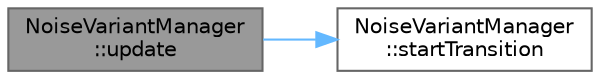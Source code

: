 digraph "NoiseVariantManager::update"
{
 // INTERACTIVE_SVG=YES
 // LATEX_PDF_SIZE
  bgcolor="transparent";
  edge [fontname=Helvetica,fontsize=10,labelfontname=Helvetica,labelfontsize=10];
  node [fontname=Helvetica,fontsize=10,shape=box,height=0.2,width=0.4];
  rankdir="LR";
  Node1 [id="Node000001",label="NoiseVariantManager\l::update",height=0.2,width=0.4,color="gray40", fillcolor="grey60", style="filled", fontcolor="black",tooltip=" "];
  Node1 -> Node2 [id="edge1_Node000001_Node000002",color="steelblue1",style="solid",tooltip=" "];
  Node2 [id="Node000002",label="NoiseVariantManager\l::startTransition",height=0.2,width=0.4,color="grey40", fillcolor="white", style="filled",URL="$d5/d14/class_noise_variant_manager_a4c1bc51cf9479c1a4067cc813eca7e45.html#a4c1bc51cf9479c1a4067cc813eca7e45",tooltip=" "];
}
